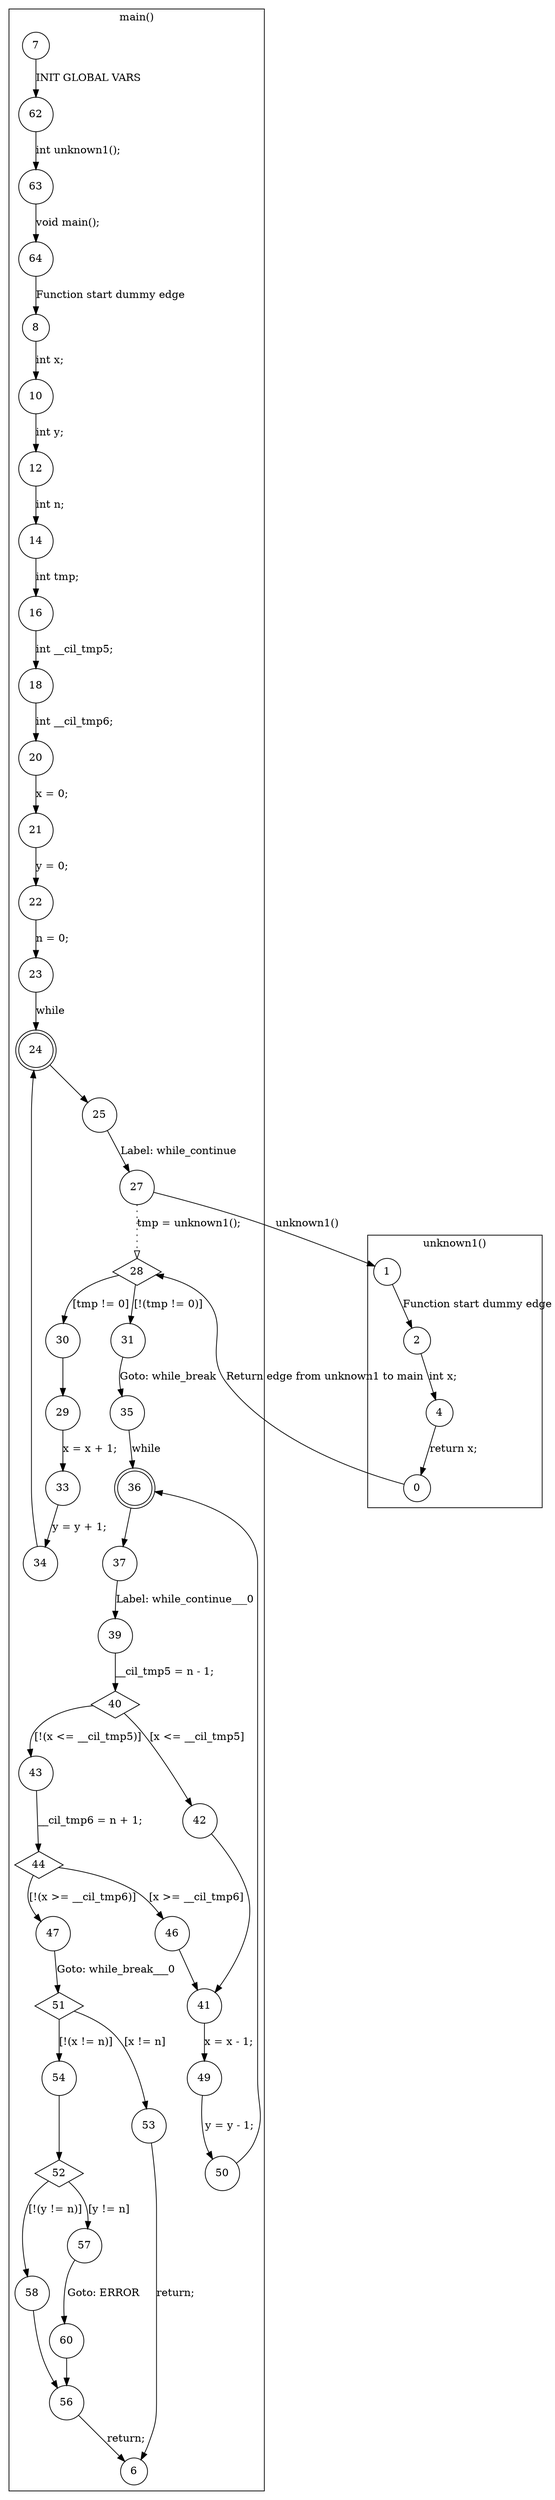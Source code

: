 digraph CFA {
24 [shape="doublecircle"]
28 [shape="diamond"]
28 [shape="diamond"]
36 [shape="doublecircle"]
40 [shape="diamond"]
40 [shape="diamond"]
44 [shape="diamond"]
44 [shape="diamond"]
51 [shape="diamond"]
51 [shape="diamond"]
52 [shape="diamond"]
52 [shape="diamond"]
node [shape="circle"]
subgraph cluster_unknown1 {
label="unknown1()"
1 -> 2 [label="Function start dummy edge"]
2 -> 4 [label="int x;"]
4 -> 0 [label="return x;"]}
subgraph cluster_main {
label="main()"
7 -> 62 [label="INIT GLOBAL VARS"]
62 -> 63 [label="int unknown1();"]
63 -> 64 [label="void main();"]
64 -> 8 [label="Function start dummy edge"]
8 -> 10 [label="int x;"]
10 -> 12 [label="int y;"]
12 -> 14 [label="int n;"]
14 -> 16 [label="int tmp;"]
16 -> 18 [label="int __cil_tmp5;"]
18 -> 20 [label="int __cil_tmp6;"]
20 -> 21 [label="x = 0;"]
21 -> 22 [label="y = 0;"]
22 -> 23 [label="n = 0;"]
23 -> 24 [label="while"]
24 -> 25 [label=""]
25 -> 27 [label="Label: while_continue"]
27 -> 28 [label="tmp = unknown1();" style="dotted" arrowhead="empty"]
28 -> 31 [label="[!(tmp != 0)]"]
28 -> 30 [label="[tmp != 0]"]
30 -> 29 [label=""]
29 -> 33 [label="x = x + 1;"]
33 -> 34 [label="y = y + 1;"]
34 -> 24 [label=""]
31 -> 35 [label="Goto: while_break"]
35 -> 36 [label="while"]
36 -> 37 [label=""]
37 -> 39 [label="Label: while_continue___0"]
39 -> 40 [label="__cil_tmp5 = n - 1;"]
40 -> 43 [label="[!(x <= __cil_tmp5)]"]
40 -> 42 [label="[x <= __cil_tmp5]"]
42 -> 41 [label=""]
41 -> 49 [label="x = x - 1;"]
49 -> 50 [label="y = y - 1;"]
50 -> 36 [label=""]
43 -> 44 [label="__cil_tmp6 = n + 1;"]
44 -> 47 [label="[!(x >= __cil_tmp6)]"]
44 -> 46 [label="[x >= __cil_tmp6]"]
46 -> 41 [label=""]
47 -> 51 [label="Goto: while_break___0"]
51 -> 54 [label="[!(x != n)]"]
51 -> 53 [label="[x != n]"]
53 -> 6 [label="return;"]
54 -> 52 [label=""]
52 -> 58 [label="[!(y != n)]"]
52 -> 57 [label="[y != n]"]
57 -> 60 [label="Goto: ERROR"]
60 -> 56 [label=""]
56 -> 6 [label="return;"]
58 -> 56 [label=""]}
27 -> 1 [label="unknown1()"]
0 -> 28 [label="Return edge from unknown1 to main"]}